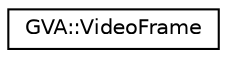 digraph "Graphical Class Hierarchy"
{
 // LATEX_PDF_SIZE
  edge [fontname="Helvetica",fontsize="10",labelfontname="Helvetica",labelfontsize="10"];
  node [fontname="Helvetica",fontsize="10",shape=record];
  rankdir="LR";
  Node0 [label="GVA::VideoFrame",height=0.2,width=0.4,color="black", fillcolor="white", style="filled",URL="$classGVA_1_1VideoFrame.html",tooltip="This class represents video frame - object for working with RegionOfInterest and Tensor objects which..."];
}
